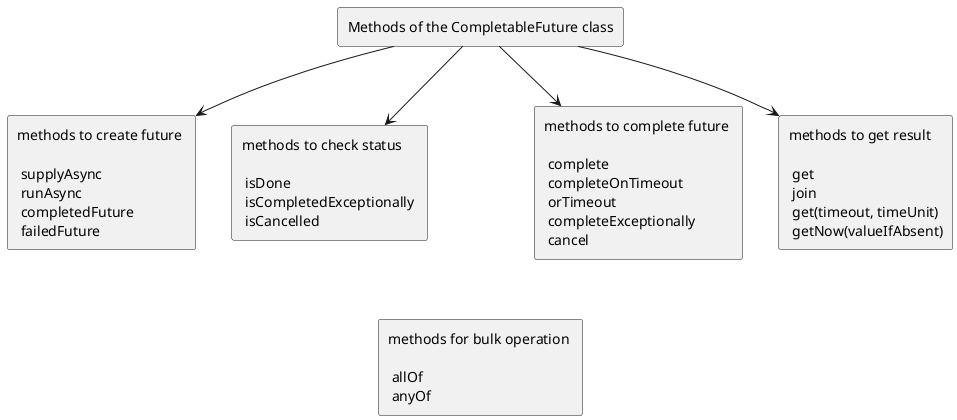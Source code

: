 @startuml

rectangle "Methods of the CompletableFuture class" as Methods
rectangle "methods to create future \n  \n supplyAsync \n runAsync \n completedFuture \n failedFuture​" as MethodsToCreate
rectangle "methods to check status \n  \n isDone \n isCompletedExceptionally \n isCancelled" as MethodsToCheck
rectangle "methods for bulk operation \n  \n allOf \n anyOf" as MethodsForBulkOperation
rectangle "methods to complete future \n  \n complete \n completeOnTimeout \n orTimeout \n completeExceptionally \n cancel" as MethodsToComplete
rectangle "methods to get result \n  \n get \n join \n get(timeout, timeUnit) \n getNow(valueIfAbsent)" as MethodsToGet

Methods --> MethodsToCreate
Methods --> MethodsToCheck
Methods --[hidden]-> MethodsForBulkOperation
Methods --> MethodsToComplete
Methods --> MethodsToGet

@enduml